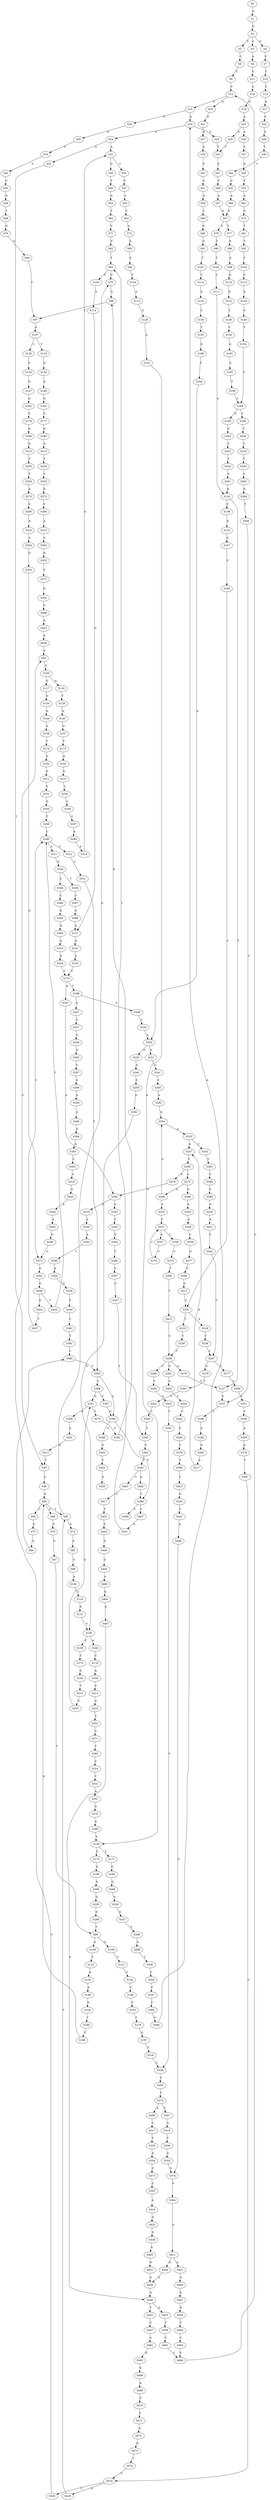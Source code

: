 strict digraph  {
	S0 -> S1 [ label = G ];
	S1 -> S2 [ label = G ];
	S2 -> S3 [ label = T ];
	S2 -> S4 [ label = G ];
	S2 -> S5 [ label = C ];
	S3 -> S6 [ label = C ];
	S4 -> S7 [ label = C ];
	S5 -> S8 [ label = A ];
	S6 -> S9 [ label = C ];
	S7 -> S10 [ label = T ];
	S8 -> S11 [ label = C ];
	S9 -> S12 [ label = C ];
	S10 -> S13 [ label = C ];
	S11 -> S14 [ label = C ];
	S12 -> S15 [ label = G ];
	S12 -> S16 [ label = A ];
	S13 -> S17 [ label = A ];
	S14 -> S18 [ label = G ];
	S15 -> S19 [ label = A ];
	S15 -> S20 [ label = G ];
	S16 -> S21 [ label = G ];
	S17 -> S22 [ label = C ];
	S18 -> S23 [ label = A ];
	S19 -> S24 [ label = A ];
	S19 -> S25 [ label = G ];
	S20 -> S26 [ label = A ];
	S21 -> S27 [ label = A ];
	S22 -> S28 [ label = G ];
	S23 -> S29 [ label = G ];
	S23 -> S30 [ label = A ];
	S24 -> S31 [ label = A ];
	S24 -> S32 [ label = G ];
	S25 -> S33 [ label = T ];
	S26 -> S34 [ label = G ];
	S27 -> S35 [ label = G ];
	S28 -> S36 [ label = T ];
	S29 -> S33 [ label = T ];
	S30 -> S37 [ label = T ];
	S31 -> S38 [ label = G ];
	S31 -> S39 [ label = C ];
	S32 -> S40 [ label = T ];
	S33 -> S41 [ label = C ];
	S34 -> S42 [ label = G ];
	S35 -> S43 [ label = C ];
	S36 -> S44 [ label = C ];
	S37 -> S45 [ label = G ];
	S38 -> S46 [ label = T ];
	S39 -> S47 [ label = C ];
	S40 -> S48 [ label = C ];
	S41 -> S49 [ label = C ];
	S42 -> S50 [ label = C ];
	S43 -> S51 [ label = C ];
	S44 -> S52 [ label = C ];
	S45 -> S53 [ label = T ];
	S46 -> S54 [ label = G ];
	S47 -> S55 [ label = C ];
	S48 -> S56 [ label = G ];
	S49 -> S57 [ label = A ];
	S50 -> S58 [ label = G ];
	S51 -> S59 [ label = A ];
	S52 -> S60 [ label = A ];
	S53 -> S61 [ label = A ];
	S54 -> S62 [ label = T ];
	S55 -> S63 [ label = C ];
	S56 -> S64 [ label = C ];
	S56 -> S65 [ label = T ];
	S56 -> S66 [ label = A ];
	S57 -> S67 [ label = G ];
	S58 -> S68 [ label = T ];
	S59 -> S69 [ label = C ];
	S60 -> S67 [ label = G ];
	S61 -> S70 [ label = G ];
	S62 -> S71 [ label = C ];
	S63 -> S72 [ label = G ];
	S64 -> S73 [ label = G ];
	S65 -> S74 [ label = A ];
	S65 -> S75 [ label = G ];
	S66 -> S76 [ label = G ];
	S67 -> S77 [ label = T ];
	S67 -> S78 [ label = C ];
	S68 -> S79 [ label = G ];
	S69 -> S80 [ label = G ];
	S70 -> S81 [ label = T ];
	S71 -> S82 [ label = G ];
	S72 -> S83 [ label = A ];
	S73 -> S84 [ label = G ];
	S74 -> S85 [ label = A ];
	S75 -> S86 [ label = G ];
	S76 -> S87 [ label = G ];
	S77 -> S88 [ label = A ];
	S78 -> S89 [ label = T ];
	S79 -> S90 [ label = G ];
	S80 -> S91 [ label = G ];
	S81 -> S92 [ label = T ];
	S82 -> S93 [ label = T ];
	S83 -> S94 [ label = C ];
	S84 -> S95 [ label = C ];
	S85 -> S96 [ label = G ];
	S86 -> S97 [ label = T ];
	S87 -> S98 [ label = T ];
	S88 -> S99 [ label = G ];
	S89 -> S100 [ label = T ];
	S90 -> S97 [ label = T ];
	S91 -> S101 [ label = T ];
	S92 -> S102 [ label = T ];
	S93 -> S103 [ label = C ];
	S93 -> S75 [ label = G ];
	S94 -> S104 [ label = T ];
	S95 -> S105 [ label = T ];
	S96 -> S106 [ label = A ];
	S97 -> S107 [ label = A ];
	S98 -> S108 [ label = G ];
	S98 -> S109 [ label = A ];
	S99 -> S110 [ label = G ];
	S100 -> S111 [ label = C ];
	S101 -> S112 [ label = T ];
	S102 -> S113 [ label = C ];
	S103 -> S114 [ label = G ];
	S104 -> S115 [ label = A ];
	S105 -> S116 [ label = A ];
	S105 -> S117 [ label = G ];
	S106 -> S118 [ label = C ];
	S107 -> S119 [ label = T ];
	S107 -> S120 [ label = C ];
	S108 -> S121 [ label = T ];
	S109 -> S122 [ label = T ];
	S110 -> S123 [ label = G ];
	S111 -> S124 [ label = A ];
	S112 -> S125 [ label = A ];
	S113 -> S126 [ label = A ];
	S114 -> S127 [ label = G ];
	S115 -> S128 [ label = G ];
	S116 -> S129 [ label = T ];
	S117 -> S130 [ label = G ];
	S118 -> S131 [ label = G ];
	S119 -> S132 [ label = G ];
	S120 -> S133 [ label = C ];
	S121 -> S134 [ label = C ];
	S122 -> S135 [ label = A ];
	S123 -> S136 [ label = T ];
	S124 -> S137 [ label = T ];
	S124 -> S138 [ label = C ];
	S125 -> S139 [ label = C ];
	S126 -> S140 [ label = C ];
	S127 -> S141 [ label = A ];
	S128 -> S142 [ label = A ];
	S129 -> S143 [ label = A ];
	S130 -> S144 [ label = A ];
	S131 -> S145 [ label = G ];
	S132 -> S146 [ label = A ];
	S133 -> S147 [ label = G ];
	S134 -> S148 [ label = C ];
	S135 -> S149 [ label = A ];
	S136 -> S150 [ label = C ];
	S137 -> S151 [ label = C ];
	S138 -> S152 [ label = G ];
	S139 -> S153 [ label = T ];
	S140 -> S154 [ label = T ];
	S141 -> S155 [ label = A ];
	S142 -> S156 [ label = A ];
	S143 -> S157 [ label = G ];
	S144 -> S158 [ label = A ];
	S145 -> S159 [ label = C ];
	S145 -> S160 [ label = A ];
	S146 -> S161 [ label = G ];
	S147 -> S162 [ label = G ];
	S148 -> S163 [ label = C ];
	S149 -> S164 [ label = G ];
	S150 -> S165 [ label = A ];
	S151 -> S166 [ label = C ];
	S152 -> S167 [ label = C ];
	S153 -> S168 [ label = G ];
	S154 -> S169 [ label = C ];
	S155 -> S170 [ label = C ];
	S156 -> S171 [ label = T ];
	S156 -> S172 [ label = C ];
	S157 -> S173 [ label = T ];
	S158 -> S174 [ label = T ];
	S159 -> S175 [ label = T ];
	S160 -> S176 [ label = C ];
	S161 -> S177 [ label = C ];
	S162 -> S178 [ label = T ];
	S163 -> S179 [ label = T ];
	S164 -> S180 [ label = T ];
	S165 -> S181 [ label = C ];
	S166 -> S182 [ label = A ];
	S167 -> S183 [ label = C ];
	S168 -> S184 [ label = C ];
	S169 -> S185 [ label = G ];
	S169 -> S186 [ label = C ];
	S170 -> S187 [ label = A ];
	S170 -> S188 [ label = T ];
	S171 -> S189 [ label = C ];
	S172 -> S190 [ label = G ];
	S173 -> S191 [ label = A ];
	S174 -> S192 [ label = G ];
	S175 -> S193 [ label = C ];
	S176 -> S194 [ label = A ];
	S177 -> S195 [ label = G ];
	S178 -> S196 [ label = G ];
	S179 -> S197 [ label = G ];
	S180 -> S198 [ label = C ];
	S181 -> S199 [ label = T ];
	S182 -> S200 [ label = G ];
	S183 -> S201 [ label = C ];
	S184 -> S202 [ label = A ];
	S185 -> S203 [ label = C ];
	S186 -> S204 [ label = T ];
	S187 -> S205 [ label = G ];
	S188 -> S206 [ label = G ];
	S188 -> S207 [ label = A ];
	S189 -> S208 [ label = G ];
	S190 -> S209 [ label = A ];
	S191 -> S210 [ label = G ];
	S192 -> S211 [ label = G ];
	S193 -> S212 [ label = T ];
	S194 -> S213 [ label = C ];
	S195 -> S214 [ label = G ];
	S196 -> S215 [ label = G ];
	S197 -> S216 [ label = T ];
	S198 -> S56 [ label = G ];
	S199 -> S169 [ label = C ];
	S200 -> S217 [ label = A ];
	S201 -> S218 [ label = A ];
	S201 -> S219 [ label = T ];
	S202 -> S220 [ label = G ];
	S202 -> S221 [ label = A ];
	S203 -> S222 [ label = T ];
	S204 -> S223 [ label = T ];
	S205 -> S224 [ label = G ];
	S205 -> S225 [ label = C ];
	S206 -> S226 [ label = C ];
	S207 -> S227 [ label = C ];
	S208 -> S228 [ label = G ];
	S209 -> S229 [ label = G ];
	S210 -> S230 [ label = C ];
	S211 -> S231 [ label = G ];
	S212 -> S232 [ label = C ];
	S213 -> S233 [ label = A ];
	S214 -> S234 [ label = T ];
	S215 -> S235 [ label = T ];
	S216 -> S236 [ label = C ];
	S217 -> S237 [ label = A ];
	S218 -> S238 [ label = T ];
	S219 -> S239 [ label = T ];
	S220 -> S240 [ label = A ];
	S221 -> S241 [ label = C ];
	S222 -> S242 [ label = T ];
	S223 -> S243 [ label = T ];
	S224 -> S244 [ label = A ];
	S225 -> S245 [ label = C ];
	S226 -> S202 [ label = A ];
	S227 -> S246 [ label = A ];
	S228 -> S247 [ label = G ];
	S229 -> S248 [ label = G ];
	S230 -> S249 [ label = C ];
	S231 -> S250 [ label = G ];
	S232 -> S251 [ label = G ];
	S233 -> S252 [ label = C ];
	S234 -> S253 [ label = C ];
	S235 -> S254 [ label = T ];
	S236 -> S255 [ label = C ];
	S237 -> S256 [ label = C ];
	S238 -> S257 [ label = C ];
	S239 -> S258 [ label = C ];
	S240 -> S259 [ label = C ];
	S241 -> S260 [ label = C ];
	S242 -> S261 [ label = C ];
	S243 -> S262 [ label = C ];
	S244 -> S263 [ label = A ];
	S245 -> S264 [ label = G ];
	S246 -> S265 [ label = A ];
	S247 -> S266 [ label = T ];
	S248 -> S98 [ label = T ];
	S249 -> S267 [ label = G ];
	S250 -> S268 [ label = T ];
	S251 -> S269 [ label = A ];
	S251 -> S270 [ label = T ];
	S252 -> S271 [ label = C ];
	S253 -> S272 [ label = G ];
	S254 -> S273 [ label = A ];
	S255 -> S274 [ label = T ];
	S256 -> S275 [ label = C ];
	S256 -> S276 [ label = A ];
	S257 -> S277 [ label = T ];
	S257 -> S278 [ label = G ];
	S258 -> S279 [ label = A ];
	S258 -> S280 [ label = C ];
	S258 -> S281 [ label = G ];
	S259 -> S282 [ label = G ];
	S260 -> S283 [ label = A ];
	S261 -> S124 [ label = A ];
	S262 -> S284 [ label = A ];
	S263 -> S285 [ label = T ];
	S264 -> S286 [ label = T ];
	S265 -> S287 [ label = C ];
	S266 -> S288 [ label = A ];
	S267 -> S289 [ label = A ];
	S268 -> S290 [ label = C ];
	S269 -> S291 [ label = A ];
	S270 -> S292 [ label = G ];
	S271 -> S293 [ label = T ];
	S272 -> S294 [ label = C ];
	S273 -> S295 [ label = G ];
	S274 -> S296 [ label = A ];
	S274 -> S297 [ label = T ];
	S275 -> S298 [ label = A ];
	S275 -> S299 [ label = G ];
	S276 -> S205 [ label = G ];
	S277 -> S300 [ label = G ];
	S278 -> S301 [ label = T ];
	S279 -> S137 [ label = T ];
	S280 -> S302 [ label = T ];
	S281 -> S303 [ label = A ];
	S282 -> S145 [ label = G ];
	S283 -> S304 [ label = G ];
	S284 -> S305 [ label = T ];
	S285 -> S306 [ label = A ];
	S286 -> S307 [ label = C ];
	S287 -> S308 [ label = G ];
	S288 -> S309 [ label = T ];
	S289 -> S310 [ label = A ];
	S290 -> S311 [ label = C ];
	S290 -> S312 [ label = T ];
	S291 -> S313 [ label = G ];
	S292 -> S86 [ label = G ];
	S293 -> S314 [ label = C ];
	S294 -> S315 [ label = A ];
	S295 -> S316 [ label = A ];
	S296 -> S317 [ label = C ];
	S297 -> S318 [ label = G ];
	S298 -> S304 [ label = G ];
	S298 -> S319 [ label = C ];
	S299 -> S320 [ label = G ];
	S300 -> S321 [ label = C ];
	S301 -> S322 [ label = C ];
	S302 -> S323 [ label = G ];
	S303 -> S324 [ label = T ];
	S304 -> S325 [ label = A ];
	S305 -> S151 [ label = C ];
	S306 -> S326 [ label = G ];
	S307 -> S327 [ label = C ];
	S308 -> S328 [ label = A ];
	S309 -> S329 [ label = C ];
	S310 -> S31 [ label = A ];
	S311 -> S330 [ label = G ];
	S312 -> S331 [ label = C ];
	S313 -> S40 [ label = T ];
	S314 -> S332 [ label = T ];
	S315 -> S333 [ label = C ];
	S316 -> S334 [ label = A ];
	S317 -> S335 [ label = T ];
	S318 -> S336 [ label = T ];
	S319 -> S337 [ label = C ];
	S320 -> S338 [ label = A ];
	S321 -> S339 [ label = C ];
	S322 -> S340 [ label = C ];
	S323 -> S341 [ label = T ];
	S324 -> S342 [ label = C ];
	S325 -> S343 [ label = C ];
	S325 -> S237 [ label = A ];
	S326 -> S344 [ label = T ];
	S327 -> S345 [ label = T ];
	S328 -> S346 [ label = A ];
	S329 -> S347 [ label = C ];
	S330 -> S348 [ label = C ];
	S330 -> S349 [ label = T ];
	S331 -> S350 [ label = T ];
	S332 -> S351 [ label = A ];
	S333 -> S352 [ label = G ];
	S334 -> S353 [ label = G ];
	S335 -> S354 [ label = A ];
	S336 -> S355 [ label = A ];
	S337 -> S356 [ label = C ];
	S337 -> S357 [ label = A ];
	S338 -> S358 [ label = C ];
	S339 -> S359 [ label = A ];
	S340 -> S345 [ label = T ];
	S341 -> S236 [ label = C ];
	S342 -> S360 [ label = G ];
	S343 -> S361 [ label = T ];
	S344 -> S362 [ label = C ];
	S345 -> S363 [ label = C ];
	S346 -> S364 [ label = A ];
	S347 -> S365 [ label = C ];
	S348 -> S366 [ label = C ];
	S349 -> S367 [ label = C ];
	S350 -> S368 [ label = C ];
	S350 -> S369 [ label = G ];
	S351 -> S370 [ label = G ];
	S352 -> S371 [ label = C ];
	S353 -> S372 [ label = G ];
	S354 -> S373 [ label = C ];
	S355 -> S374 [ label = G ];
	S356 -> S375 [ label = C ];
	S357 -> S376 [ label = C ];
	S358 -> S377 [ label = G ];
	S359 -> S378 [ label = G ];
	S360 -> S379 [ label = T ];
	S361 -> S380 [ label = C ];
	S362 -> S381 [ label = T ];
	S363 -> S382 [ label = T ];
	S364 -> S383 [ label = A ];
	S365 -> S384 [ label = G ];
	S366 -> S385 [ label = G ];
	S367 -> S386 [ label = G ];
	S368 -> S387 [ label = T ];
	S368 -> S251 [ label = G ];
	S369 -> S388 [ label = A ];
	S369 -> S389 [ label = T ];
	S370 -> S390 [ label = A ];
	S371 -> S391 [ label = G ];
	S372 -> S392 [ label = G ];
	S373 -> S393 [ label = C ];
	S374 -> S394 [ label = G ];
	S375 -> S395 [ label = T ];
	S376 -> S337 [ label = C ];
	S377 -> S396 [ label = C ];
	S378 -> S397 [ label = T ];
	S379 -> S398 [ label = T ];
	S380 -> S399 [ label = C ];
	S381 -> S400 [ label = C ];
	S382 -> S401 [ label = T ];
	S382 -> S402 [ label = G ];
	S383 -> S403 [ label = C ];
	S384 -> S19 [ label = A ];
	S385 -> S404 [ label = G ];
	S386 -> S127 [ label = G ];
	S387 -> S369 [ label = G ];
	S388 -> S405 [ label = G ];
	S389 -> S406 [ label = A ];
	S389 -> S407 [ label = C ];
	S390 -> S156 [ label = A ];
	S391 -> S408 [ label = C ];
	S392 -> S409 [ label = G ];
	S393 -> S410 [ label = A ];
	S394 -> S411 [ label = A ];
	S395 -> S412 [ label = T ];
	S396 -> S413 [ label = C ];
	S397 -> S414 [ label = C ];
	S398 -> S415 [ label = T ];
	S399 -> S416 [ label = C ];
	S400 -> S350 [ label = T ];
	S401 -> S417 [ label = C ];
	S402 -> S389 [ label = T ];
	S403 -> S418 [ label = A ];
	S404 -> S419 [ label = A ];
	S405 -> S420 [ label = T ];
	S407 -> S421 [ label = G ];
	S408 -> S422 [ label = G ];
	S409 -> S423 [ label = T ];
	S409 -> S424 [ label = G ];
	S410 -> S425 [ label = G ];
	S411 -> S426 [ label = G ];
	S411 -> S427 [ label = A ];
	S412 -> S258 [ label = C ];
	S413 -> S201 [ label = C ];
	S414 -> S428 [ label = G ];
	S414 -> S429 [ label = T ];
	S415 -> S430 [ label = G ];
	S416 -> S431 [ label = A ];
	S417 -> S432 [ label = T ];
	S418 -> S433 [ label = G ];
	S419 -> S434 [ label = A ];
	S420 -> S435 [ label = A ];
	S421 -> S93 [ label = T ];
	S422 -> S436 [ label = G ];
	S423 -> S290 [ label = C ];
	S424 -> S437 [ label = T ];
	S425 -> S438 [ label = G ];
	S426 -> S439 [ label = A ];
	S427 -> S440 [ label = A ];
	S428 -> S65 [ label = T ];
	S429 -> S400 [ label = C ];
	S430 -> S441 [ label = T ];
	S431 -> S442 [ label = T ];
	S432 -> S443 [ label = C ];
	S433 -> S444 [ label = A ];
	S434 -> S170 [ label = C ];
	S436 -> S95 [ label = C ];
	S437 -> S290 [ label = C ];
	S438 -> S445 [ label = A ];
	S439 -> S446 [ label = G ];
	S440 -> S447 [ label = G ];
	S441 -> S448 [ label = A ];
	S442 -> S257 [ label = C ];
	S443 -> S449 [ label = G ];
	S444 -> S450 [ label = A ];
	S445 -> S451 [ label = G ];
	S446 -> S452 [ label = T ];
	S446 -> S453 [ label = G ];
	S447 -> S454 [ label = G ];
	S448 -> S374 [ label = G ];
	S449 -> S455 [ label = G ];
	S450 -> S456 [ label = G ];
	S451 -> S439 [ label = A ];
	S452 -> S457 [ label = C ];
	S453 -> S458 [ label = T ];
	S454 -> S459 [ label = T ];
	S455 -> S460 [ label = A ];
	S456 -> S372 [ label = G ];
	S457 -> S461 [ label = A ];
	S458 -> S462 [ label = C ];
	S459 -> S463 [ label = C ];
	S460 -> S464 [ label = G ];
	S461 -> S465 [ label = G ];
	S462 -> S466 [ label = C ];
	S463 -> S466 [ label = C ];
	S464 -> S467 [ label = A ];
	S465 -> S468 [ label = G ];
	S466 -> S12 [ label = C ];
	S467 -> S446 [ label = G ];
	S468 -> S469 [ label = A ];
	S469 -> S470 [ label = C ];
	S470 -> S471 [ label = C ];
	S471 -> S472 [ label = A ];
	S472 -> S473 [ label = G ];
	S473 -> S474 [ label = T ];
	S474 -> S414 [ label = C ];
}
